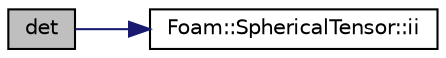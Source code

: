 digraph "det"
{
  bgcolor="transparent";
  edge [fontname="Helvetica",fontsize="10",labelfontname="Helvetica",labelfontsize="10"];
  node [fontname="Helvetica",fontsize="10",shape=record];
  rankdir="LR";
  Node138177 [label="det",height=0.2,width=0.4,color="black", fillcolor="grey75", style="filled", fontcolor="black"];
  Node138177 -> Node138178 [color="midnightblue",fontsize="10",style="solid",fontname="Helvetica"];
  Node138178 [label="Foam::SphericalTensor::ii",height=0.2,width=0.4,color="black",URL="$a29493.html#a8a6ef975bcb1f17d9cd0457417bcac47"];
}
